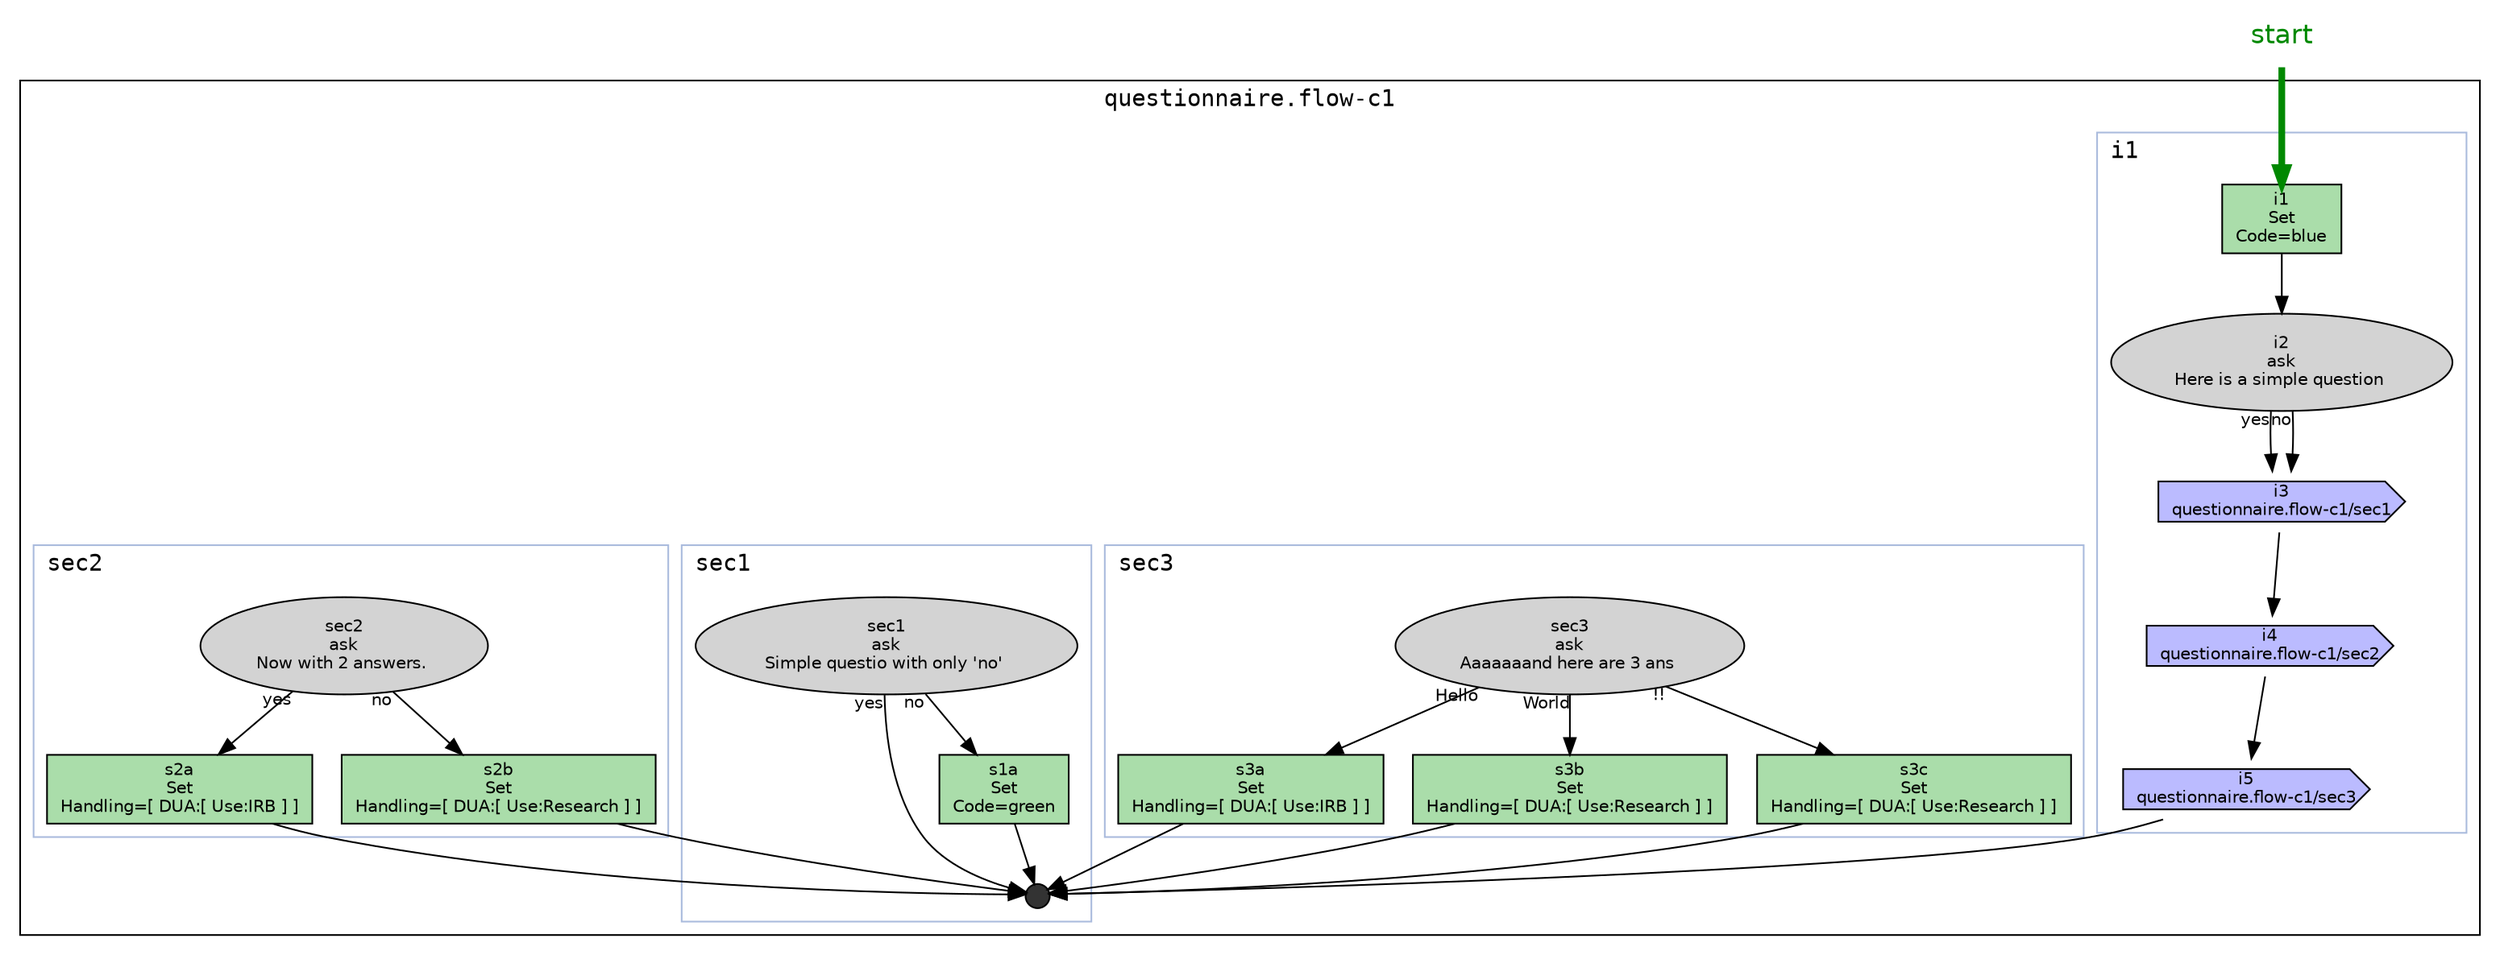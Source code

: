 digraph ChartSet {
fontname="Courier"
edge [fontname="Helvetica" fontsize="10"]
node [fillcolor="lightgray" style="filled" fontname="Helvetica" fontsize="10"]
start[ fillcolor="transparent" shape="none" fontcolor="#008800" fontsize="16" ]
subgraph cluster_questionnaire_flow_c1 {

label="questionnaire.flow-c1"
subgraph cluster_i1 {
label="i1"; color="#AABBDD"; labeljust="l"
questionnaire_flow_c1_HSH_i1[ fillcolor="#AADDAA" shape="rect" label="i1\nSet\nCode=blue\n" ]
questionnaire_flow_c1_HSH_i5[ fillcolor="#BBBBFF" shape="cds" label="i5\nquestionnaire.flow-c1/sec3" ]
questionnaire_flow_c1_HSH__DLR__DLR_questionnaire_flow_c1_end[ fillcolor="#333333" shape="point" width="0.2" height="0.2" ]
questionnaire_flow_c1_HSH_i2[ shape="oval" label="i2\nask\nHere is a simple question " ]
questionnaire_flow_c1_HSH_i3[ fillcolor="#BBBBFF" shape="cds" label="i3\nquestionnaire.flow-c1/sec1" ]
questionnaire_flow_c1_HSH_i4[ fillcolor="#BBBBFF" shape="cds" label="i4\nquestionnaire.flow-c1/sec2" ]

}
subgraph cluster_sec3 {
label="sec3"; color="#AABBDD"; labeljust="l"
questionnaire_flow_c1_HSH_s3a[ fillcolor="#AADDAA" shape="rect" label="s3a\nSet\nHandling=[ DUA:[ Use:IRB ] ]\n" ]
questionnaire_flow_c1_HSH_s3b[ fillcolor="#AADDAA" shape="rect" label="s3b\nSet\nHandling=[ DUA:[ Use:Research ] ]\n" ]
questionnaire_flow_c1_HSH_s3c[ fillcolor="#AADDAA" shape="rect" label="s3c\nSet\nHandling=[ DUA:[ Use:Research ] ]\n" ]
questionnaire_flow_c1_HSH_sec3[ shape="oval" label="sec3\nask\nAaaaaaand here are 3 ans " ]
questionnaire_flow_c1_HSH__DLR__DLR_questionnaire_flow_c1_end[ fillcolor="#333333" shape="point" width="0.2" height="0.2" ]

}
subgraph cluster_sec1 {
label="sec1"; color="#AABBDD"; labeljust="l"
questionnaire_flow_c1_HSH_sec1[ shape="oval" label="sec1\nask\nSimple questio with only 'no' " ]
questionnaire_flow_c1_HSH__DLR__DLR_questionnaire_flow_c1_end[ fillcolor="#333333" shape="point" width="0.2" height="0.2" ]
questionnaire_flow_c1_HSH_s1a[ fillcolor="#AADDAA" shape="rect" label="s1a\nSet\nCode=green\n" ]

}
subgraph cluster_sec2 {
label="sec2"; color="#AABBDD"; labeljust="l"
questionnaire_flow_c1_HSH__DLR__DLR_questionnaire_flow_c1_end[ fillcolor="#333333" shape="point" width="0.2" height="0.2" ]
questionnaire_flow_c1_HSH_s2a[ fillcolor="#AADDAA" shape="rect" label="s2a\nSet\nHandling=[ DUA:[ Use:IRB ] ]\n" ]
questionnaire_flow_c1_HSH_s2b[ fillcolor="#AADDAA" shape="rect" label="s2b\nSet\nHandling=[ DUA:[ Use:Research ] ]\n" ]
questionnaire_flow_c1_HSH_sec2[ shape="oval" label="sec2\nask\nNow with 2 answers. " ]

}
questionnaire_flow_c1_HSH_i1 -> questionnaire_flow_c1_HSH_i2
questionnaire_flow_c1_HSH_i5 -> questionnaire_flow_c1_HSH__DLR__DLR_questionnaire_flow_c1_end
questionnaire_flow_c1_HSH_i2 -> questionnaire_flow_c1_HSH_i3[ taillabel="yes" ]
questionnaire_flow_c1_HSH_i2 -> questionnaire_flow_c1_HSH_i3[ taillabel="no" ]
questionnaire_flow_c1_HSH_i3 -> questionnaire_flow_c1_HSH_i4
questionnaire_flow_c1_HSH_i4 -> questionnaire_flow_c1_HSH_i5
questionnaire_flow_c1_HSH_s3a -> questionnaire_flow_c1_HSH__DLR__DLR_questionnaire_flow_c1_end
questionnaire_flow_c1_HSH_s3b -> questionnaire_flow_c1_HSH__DLR__DLR_questionnaire_flow_c1_end
questionnaire_flow_c1_HSH_s3c -> questionnaire_flow_c1_HSH__DLR__DLR_questionnaire_flow_c1_end
questionnaire_flow_c1_HSH_sec3 -> questionnaire_flow_c1_HSH_s3b[ taillabel="World" ]
questionnaire_flow_c1_HSH_sec3 -> questionnaire_flow_c1_HSH_s3a[ taillabel="Hello" ]
questionnaire_flow_c1_HSH_sec3 -> questionnaire_flow_c1_HSH_s3c[ taillabel="!!" ]
questionnaire_flow_c1_HSH_sec1 -> questionnaire_flow_c1_HSH__DLR__DLR_questionnaire_flow_c1_end[ taillabel="yes" ]
questionnaire_flow_c1_HSH_sec1 -> questionnaire_flow_c1_HSH_s1a[ taillabel="no" ]
questionnaire_flow_c1_HSH_s1a -> questionnaire_flow_c1_HSH__DLR__DLR_questionnaire_flow_c1_end
questionnaire_flow_c1_HSH_s2a -> questionnaire_flow_c1_HSH__DLR__DLR_questionnaire_flow_c1_end
questionnaire_flow_c1_HSH_s2b -> questionnaire_flow_c1_HSH__DLR__DLR_questionnaire_flow_c1_end
questionnaire_flow_c1_HSH_sec2 -> questionnaire_flow_c1_HSH_s2a[ taillabel="yes" ]
questionnaire_flow_c1_HSH_sec2 -> questionnaire_flow_c1_HSH_s2b[ taillabel="no" ]
}
start -> questionnaire_flow_c1_HSH_i1[ penwidth="4.0" color="#008800" ]{rank=source; start}
}
